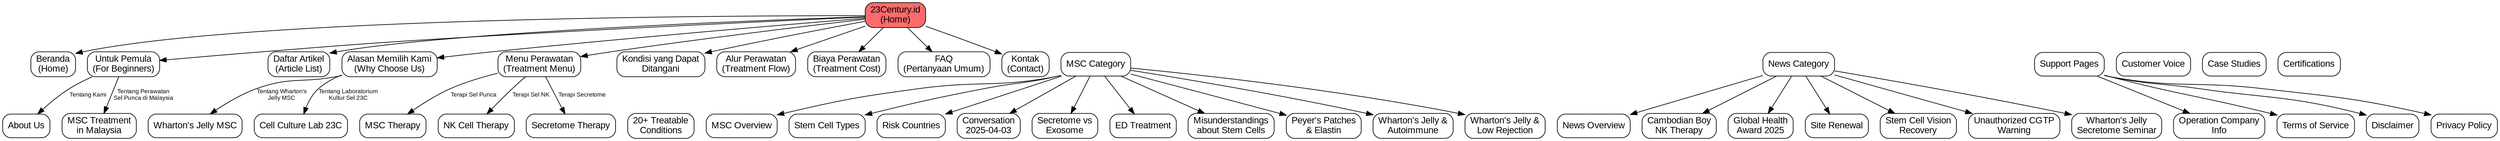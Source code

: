// 23Century.id Website Sitemap
// Graphviz dot language format

digraph Sitemap {
  rankdir=TB;
  node [shape=box, style=rounded, fontname="Arial"];
  edge [fontname="Arial", fontsize=9];

  // Root
  root [label="23Century.id\n(Home)", style="rounded,filled", fillcolor="#FF6B6B"];

  // Main Navigation
  root -> beranda [label=""];
  root -> untuk_pemula [label=""];
  root -> daftar_artikel [label=""];
  root -> alasan_kami [label=""];
  root -> menu_perawatan [label=""];
  root -> kondisi [label=""];
  root -> alur [label=""];
  root -> biaya [label=""];
  root -> faq_page [label=""];
  root -> kontak [label=""];

  // Beranda & Primary Pages
  beranda [label="Beranda\n(Home)", fillcolor="#E3F2FD"];
  
  // Untuk Pemula (For Beginners)
  untuk_pemula [label="Untuk Pemula\n(For Beginners)", fillcolor="#F3E5F5"];
  untuk_pemula -> about [label="Tentang Kami"];
  untuk_pemula -> malaysia [label="Tentang Perawatan\nSel Punca di Malaysia"];

  about [label="About Us", fillcolor="#FCE4EC"];
  malaysia [label="MSC Treatment\nin Malaysia", fillcolor="#FCE4EC"];

  // Daftar Artikel (Article List)
  daftar_artikel [label="Daftar Artikel\n(Article List)", fillcolor="#E8F5E9"];

  // Alasan Memilih Kami (Why Choose Us)
  alasan_kami [label="Alasan Memilih Kami\n(Why Choose Us)", fillcolor="#FFF3E0"];
  alasan_kami -> wj_msc [label="Tentang Wharton's\nJelly MSC"];
  alasan_kami -> lab [label="Tentang Laboratorium\nKultur Sel 23C"];

  wj_msc [label="Wharton's Jelly MSC", fillcolor="#FFECB3"];
  lab [label="Cell Culture Lab 23C", fillcolor="#FFECB3"];

  // Menu Perawatan (Treatment Menu)
  menu_perawatan [label="Menu Perawatan\n(Treatment Menu)", fillcolor="#E0F2F1"];
  menu_perawatan -> terapi_msc [label="Terapi Sel Punca"];
  menu_perawatan -> terapi_nk [label="Terapi Sel NK"];
  menu_perawatan -> terapi_secretome [label="Terapi Secretome"];

  terapi_msc [label="MSC Therapy", fillcolor="#B2DFDB"];
  terapi_nk [label="NK Cell Therapy", fillcolor="#B2DFDB"];
  terapi_secretome [label="Secretome Therapy", fillcolor="#B2DFDB"];

  // Kondisi yang Dapat Ditangani (Treatable Conditions)
  kondisi [label="Kondisi yang Dapat\nDitangani", fillcolor="#F1F8E9"];
  kondisi -> tree_group1 [style=invis];
  
  tree_group1 [label="20+ Treatable\nConditions", fillcolor="#DCEDC8", style=rounded];
  
  // MSC Category
  msc_cat [label="MSC Category", fillcolor="#C8E6C9"];
  root -> msc_cat [style=invis];
  msc_cat -> msc_page;
  msc_cat -> stem_types;
  msc_cat -> risk_countries;
  msc_cat -> msc_convo;
  msc_cat -> difference_sec;
  msc_cat -> ed_treatment;
  msc_cat -> misunderstand;
  msc_cat -> peyers;
  msc_cat -> wharton_auto;
  msc_cat -> wharton_reject;

  msc_page [label="MSC Overview", fillcolor="#C8E6C9"];
  stem_types [label="Stem Cell Types", fillcolor="#C8E6C9"];
  risk_countries [label="Risk Countries", fillcolor="#C8E6C9"];
  msc_convo [label="Conversation\n2025-04-03", fillcolor="#C8E6C9"];
  difference_sec [label="Secretome vs\nExosome", fillcolor="#C8E6C9"];
  ed_treatment [label="ED Treatment", fillcolor="#C8E6C9"];
  misunderstand [label="Misunderstandings\nabout Stem Cells", fillcolor="#C8E6C9"];
  peyers [label="Peyer's Patches\n& Elastin", fillcolor="#C8E6C9"];
  wharton_auto [label="Wharton's Jelly &\nAutoimmune", fillcolor="#C8E6C9"];
  wharton_reject [label="Wharton's Jelly &\nLow Rejection", fillcolor="#C8E6C9"];

  // News Category
  news_cat [label="News Category", fillcolor="#FFE0B2"];
  root -> news_cat [style=invis];
  news_cat -> news_page;
  news_cat -> news_cambodian;
  news_cat -> news_award;
  news_cat -> news_renewal;
  news_cat -> news_vision;
  news_cat -> news_warning;
  news_cat -> news_secretome;

  news_page [label="News Overview", fillcolor="#FFE0B2"];
  news_cambodian [label="Cambodian Boy\nNK Therapy", fillcolor="#FFE0B2"];
  news_award [label="Global Health\nAward 2025", fillcolor="#FFE0B2"];
  news_renewal [label="Site Renewal", fillcolor="#FFE0B2"];
  news_vision [label="Stem Cell Vision\nRecovery", fillcolor="#FFE0B2"];
  news_warning [label="Unauthorized CGTP\nWarning", fillcolor="#FFE0B2"];
  news_secretome [label="Wharton's Jelly\nSecretome Seminar", fillcolor="#FFE0B2"];

  // Other Pages
  alur [label="Alur Perawatan\n(Treatment Flow)", fillcolor="#E1F5FE"];
  biaya [label="Biaya Perawatan\n(Treatment Cost)", fillcolor="#E1F5FE"];
  faq_page [label="FAQ\n(Pertanyaan Umum)", fillcolor="#E1F5FE"];
  kontak [label="Kontak\n(Contact)", fillcolor="#E1F5FE"];

  // Support/Info Pages
  info_group [label="Support Pages", fillcolor="#F5F5F5"];
  root -> info_group [style=invis];
  info_group -> operation;
  info_group -> terms;
  info_group -> disclaimer;
  info_group -> privacy;

  operation [label="Operation Company\nInfo", fillcolor="#EEEEEE"];
  terms [label="Terms of Service", fillcolor="#EEEEEE"];
  disclaimer [label="Disclaimer", fillcolor="#EEEEEE"];
  privacy [label="Privacy Policy", fillcolor="#EEEEEE"];

  // Other Pages
  voice [label="Customer Voice", fillcolor="#F0F4C3"];
  case_studies [label="Case Studies", fillcolor="#F0F4C3"];
  certifications [label="Certifications", fillcolor="#F0F4C3"];
  
  root -> voice [style=invis];
  root -> case_studies [style=invis];
  root -> certifications [style=invis];
}

